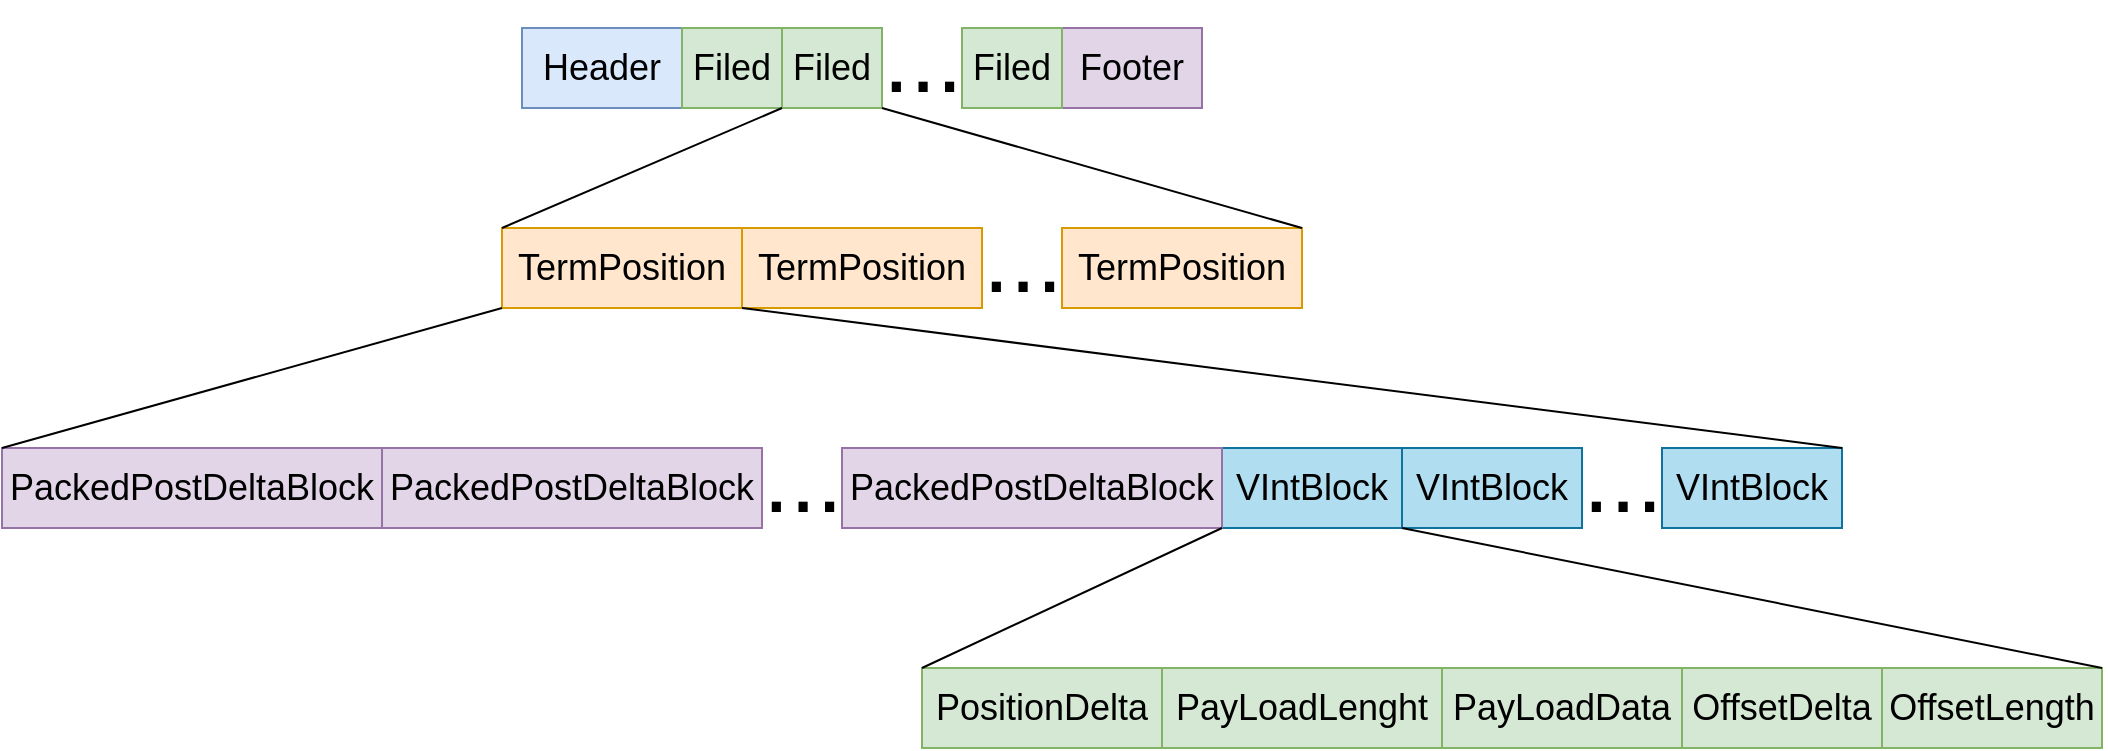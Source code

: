 <mxfile version="16.6.2" type="github">
  <diagram id="1g2GohRYGC0OzfPgCV-U" name="第 1 页">
    <mxGraphModel dx="3014" dy="802" grid="1" gridSize="10" guides="1" tooltips="1" connect="1" arrows="1" fold="1" page="1" pageScale="1" pageWidth="827" pageHeight="1169" math="0" shadow="0">
      <root>
        <mxCell id="0" />
        <mxCell id="1" parent="0" />
        <mxCell id="cVmoiE-ODb4Q5eIolgs3-2" value="&lt;font style=&quot;font-size: 18px&quot;&gt;TermPosition&lt;/font&gt;" style="rounded=0;whiteSpace=wrap;html=1;fillColor=#ffe6cc;strokeColor=#d79b00;" vertex="1" parent="1">
          <mxGeometry x="-1350" y="180" width="120" height="40" as="geometry" />
        </mxCell>
        <mxCell id="cVmoiE-ODb4Q5eIolgs3-7" value="&lt;font style=&quot;font-size: 48px&quot;&gt;...&lt;/font&gt;" style="text;html=1;align=center;verticalAlign=middle;resizable=0;points=[];autosize=1;strokeColor=none;fillColor=none;" vertex="1" parent="1">
          <mxGeometry x="-1120" y="180" width="60" height="30" as="geometry" />
        </mxCell>
        <mxCell id="cVmoiE-ODb4Q5eIolgs3-10" value="&lt;font style=&quot;font-size: 18px&quot;&gt;TermPosition&lt;/font&gt;" style="rounded=0;whiteSpace=wrap;html=1;fillColor=#ffe6cc;strokeColor=#d79b00;" vertex="1" parent="1">
          <mxGeometry x="-1230" y="180" width="120" height="40" as="geometry" />
        </mxCell>
        <mxCell id="cVmoiE-ODb4Q5eIolgs3-11" value="&lt;font style=&quot;font-size: 18px&quot;&gt;TermPosition&lt;/font&gt;" style="rounded=0;whiteSpace=wrap;html=1;fillColor=#ffe6cc;strokeColor=#d79b00;" vertex="1" parent="1">
          <mxGeometry x="-1070" y="180" width="120" height="40" as="geometry" />
        </mxCell>
        <mxCell id="cVmoiE-ODb4Q5eIolgs3-12" value="&lt;font style=&quot;font-size: 18px&quot;&gt;PackedPostDeltaBlock&lt;/font&gt;" style="rounded=0;whiteSpace=wrap;html=1;fillColor=#e1d5e7;strokeColor=#9673a6;" vertex="1" parent="1">
          <mxGeometry x="-1410" y="290" width="190" height="40" as="geometry" />
        </mxCell>
        <mxCell id="cVmoiE-ODb4Q5eIolgs3-13" value="&lt;font style=&quot;font-size: 18px&quot;&gt;VIntBlock&lt;/font&gt;" style="rounded=0;whiteSpace=wrap;html=1;fillColor=#b1ddf0;strokeColor=#10739e;" vertex="1" parent="1">
          <mxGeometry x="-990" y="290" width="90" height="40" as="geometry" />
        </mxCell>
        <mxCell id="cVmoiE-ODb4Q5eIolgs3-14" value="&lt;font style=&quot;font-size: 18px&quot;&gt;PackedPostDeltaBlock&lt;/font&gt;" style="rounded=0;whiteSpace=wrap;html=1;fillColor=#e1d5e7;strokeColor=#9673a6;" vertex="1" parent="1">
          <mxGeometry x="-1600" y="290" width="190" height="40" as="geometry" />
        </mxCell>
        <mxCell id="cVmoiE-ODb4Q5eIolgs3-15" value="&lt;font style=&quot;font-size: 48px&quot;&gt;...&lt;/font&gt;" style="text;html=1;align=center;verticalAlign=middle;resizable=0;points=[];autosize=1;strokeColor=none;fillColor=none;" vertex="1" parent="1">
          <mxGeometry x="-1230" y="290" width="60" height="30" as="geometry" />
        </mxCell>
        <mxCell id="cVmoiE-ODb4Q5eIolgs3-16" value="&lt;font style=&quot;font-size: 18px&quot;&gt;PackedPostDeltaBlock&lt;/font&gt;" style="rounded=0;whiteSpace=wrap;html=1;fillColor=#e1d5e7;strokeColor=#9673a6;" vertex="1" parent="1">
          <mxGeometry x="-1180" y="290" width="190" height="40" as="geometry" />
        </mxCell>
        <mxCell id="cVmoiE-ODb4Q5eIolgs3-17" value="&lt;font style=&quot;font-size: 18px&quot;&gt;VIntBlock&lt;/font&gt;" style="rounded=0;whiteSpace=wrap;html=1;fillColor=#b1ddf0;strokeColor=#10739e;" vertex="1" parent="1">
          <mxGeometry x="-900" y="290" width="90" height="40" as="geometry" />
        </mxCell>
        <mxCell id="cVmoiE-ODb4Q5eIolgs3-18" value="&lt;font style=&quot;font-size: 48px&quot;&gt;...&lt;/font&gt;" style="text;html=1;align=center;verticalAlign=middle;resizable=0;points=[];autosize=1;strokeColor=none;fillColor=none;" vertex="1" parent="1">
          <mxGeometry x="-820" y="290" width="60" height="30" as="geometry" />
        </mxCell>
        <mxCell id="cVmoiE-ODb4Q5eIolgs3-19" value="&lt;font style=&quot;font-size: 18px&quot;&gt;VIntBlock&lt;/font&gt;" style="rounded=0;whiteSpace=wrap;html=1;fillColor=#b1ddf0;strokeColor=#10739e;" vertex="1" parent="1">
          <mxGeometry x="-770" y="290" width="90" height="40" as="geometry" />
        </mxCell>
        <mxCell id="cVmoiE-ODb4Q5eIolgs3-20" value="&lt;font style=&quot;font-size: 18px&quot;&gt;PositionDelta&lt;/font&gt;" style="rounded=0;whiteSpace=wrap;html=1;fillColor=#d5e8d4;strokeColor=#82b366;" vertex="1" parent="1">
          <mxGeometry x="-1140" y="400" width="120" height="40" as="geometry" />
        </mxCell>
        <mxCell id="cVmoiE-ODb4Q5eIolgs3-21" value="&lt;font style=&quot;font-size: 18px&quot;&gt;PayLoadLenght&lt;/font&gt;" style="rounded=0;whiteSpace=wrap;html=1;fillColor=#d5e8d4;strokeColor=#82b366;" vertex="1" parent="1">
          <mxGeometry x="-1020" y="400" width="140" height="40" as="geometry" />
        </mxCell>
        <mxCell id="cVmoiE-ODb4Q5eIolgs3-22" value="&lt;font style=&quot;font-size: 18px&quot;&gt;PayLoadData&lt;/font&gt;" style="rounded=0;whiteSpace=wrap;html=1;fillColor=#d5e8d4;strokeColor=#82b366;" vertex="1" parent="1">
          <mxGeometry x="-880" y="400" width="120" height="40" as="geometry" />
        </mxCell>
        <mxCell id="cVmoiE-ODb4Q5eIolgs3-23" value="&lt;font style=&quot;font-size: 18px&quot;&gt;OffsetDelta&lt;/font&gt;" style="rounded=0;whiteSpace=wrap;html=1;fillColor=#d5e8d4;strokeColor=#82b366;" vertex="1" parent="1">
          <mxGeometry x="-760" y="400" width="100" height="40" as="geometry" />
        </mxCell>
        <mxCell id="cVmoiE-ODb4Q5eIolgs3-24" value="&lt;font style=&quot;font-size: 18px&quot;&gt;OffsetLength&lt;/font&gt;" style="rounded=0;whiteSpace=wrap;html=1;fillColor=#d5e8d4;strokeColor=#82b366;" vertex="1" parent="1">
          <mxGeometry x="-660" y="400" width="110" height="40" as="geometry" />
        </mxCell>
        <mxCell id="cVmoiE-ODb4Q5eIolgs3-25" value="" style="endArrow=none;html=1;rounded=0;entryX=0;entryY=1;entryDx=0;entryDy=0;entryPerimeter=0;exitX=0;exitY=0;exitDx=0;exitDy=0;" edge="1" parent="1" source="cVmoiE-ODb4Q5eIolgs3-14" target="cVmoiE-ODb4Q5eIolgs3-2">
          <mxGeometry width="50" height="50" relative="1" as="geometry">
            <mxPoint x="-1400" y="280" as="sourcePoint" />
            <mxPoint x="-1350" y="230" as="targetPoint" />
          </mxGeometry>
        </mxCell>
        <mxCell id="cVmoiE-ODb4Q5eIolgs3-26" value="" style="endArrow=none;html=1;rounded=0;entryX=1;entryY=1;entryDx=0;entryDy=0;exitX=1;exitY=0;exitDx=0;exitDy=0;" edge="1" parent="1" source="cVmoiE-ODb4Q5eIolgs3-19" target="cVmoiE-ODb4Q5eIolgs3-2">
          <mxGeometry width="50" height="50" relative="1" as="geometry">
            <mxPoint x="-1280" y="270" as="sourcePoint" />
            <mxPoint x="-1230" y="230" as="targetPoint" />
          </mxGeometry>
        </mxCell>
        <mxCell id="cVmoiE-ODb4Q5eIolgs3-27" value="" style="endArrow=none;html=1;rounded=0;exitX=0;exitY=0;exitDx=0;exitDy=0;entryX=0;entryY=1;entryDx=0;entryDy=0;" edge="1" parent="1" source="cVmoiE-ODb4Q5eIolgs3-20" target="cVmoiE-ODb4Q5eIolgs3-13">
          <mxGeometry width="50" height="50" relative="1" as="geometry">
            <mxPoint x="-1040" y="380" as="sourcePoint" />
            <mxPoint x="-990" y="340" as="targetPoint" />
          </mxGeometry>
        </mxCell>
        <mxCell id="cVmoiE-ODb4Q5eIolgs3-28" value="" style="endArrow=none;html=1;rounded=0;entryX=1;entryY=1;entryDx=0;entryDy=0;exitX=1;exitY=0;exitDx=0;exitDy=0;" edge="1" parent="1" source="cVmoiE-ODb4Q5eIolgs3-24" target="cVmoiE-ODb4Q5eIolgs3-13">
          <mxGeometry width="50" height="50" relative="1" as="geometry">
            <mxPoint x="-960" y="400" as="sourcePoint" />
            <mxPoint x="-910" y="350" as="targetPoint" />
          </mxGeometry>
        </mxCell>
        <mxCell id="cVmoiE-ODb4Q5eIolgs3-29" value="&lt;font style=&quot;font-size: 18px&quot;&gt;Header&lt;/font&gt;" style="rounded=0;whiteSpace=wrap;html=1;fillColor=#dae8fc;strokeColor=#6c8ebf;" vertex="1" parent="1">
          <mxGeometry x="-1340" y="80" width="80" height="40" as="geometry" />
        </mxCell>
        <mxCell id="cVmoiE-ODb4Q5eIolgs3-30" value="&lt;font style=&quot;font-size: 18px&quot;&gt;Footer&lt;/font&gt;" style="rounded=0;whiteSpace=wrap;html=1;fillColor=#e1d5e7;strokeColor=#9673a6;" vertex="1" parent="1">
          <mxGeometry x="-1070" y="80" width="70" height="40" as="geometry" />
        </mxCell>
        <mxCell id="cVmoiE-ODb4Q5eIolgs3-31" value="&lt;font style=&quot;font-size: 18px&quot;&gt;Filed&lt;/font&gt;" style="rounded=0;whiteSpace=wrap;html=1;fillColor=#d5e8d4;strokeColor=#82b366;" vertex="1" parent="1">
          <mxGeometry x="-1260" y="80" width="50" height="40" as="geometry" />
        </mxCell>
        <mxCell id="cVmoiE-ODb4Q5eIolgs3-32" value="&lt;font style=&quot;font-size: 18px&quot;&gt;Filed&lt;/font&gt;" style="rounded=0;whiteSpace=wrap;html=1;fillColor=#d5e8d4;strokeColor=#82b366;" vertex="1" parent="1">
          <mxGeometry x="-1210" y="80" width="50" height="40" as="geometry" />
        </mxCell>
        <mxCell id="cVmoiE-ODb4Q5eIolgs3-33" value="&lt;font style=&quot;font-size: 48px&quot;&gt;...&lt;/font&gt;" style="text;html=1;align=center;verticalAlign=middle;resizable=0;points=[];autosize=1;strokeColor=none;fillColor=none;" vertex="1" parent="1">
          <mxGeometry x="-1170" y="80" width="60" height="30" as="geometry" />
        </mxCell>
        <mxCell id="cVmoiE-ODb4Q5eIolgs3-34" value="&lt;font style=&quot;font-size: 18px&quot;&gt;Filed&lt;/font&gt;" style="rounded=0;whiteSpace=wrap;html=1;fillColor=#d5e8d4;strokeColor=#82b366;" vertex="1" parent="1">
          <mxGeometry x="-1120" y="80" width="50" height="40" as="geometry" />
        </mxCell>
        <mxCell id="cVmoiE-ODb4Q5eIolgs3-35" value="" style="endArrow=none;html=1;rounded=0;exitX=0;exitY=0;exitDx=0;exitDy=0;entryX=0;entryY=1;entryDx=0;entryDy=0;" edge="1" parent="1" source="cVmoiE-ODb4Q5eIolgs3-2" target="cVmoiE-ODb4Q5eIolgs3-32">
          <mxGeometry width="50" height="50" relative="1" as="geometry">
            <mxPoint x="-1260" y="170" as="sourcePoint" />
            <mxPoint x="-1210" y="120" as="targetPoint" />
          </mxGeometry>
        </mxCell>
        <mxCell id="cVmoiE-ODb4Q5eIolgs3-36" value="" style="endArrow=none;html=1;rounded=0;exitX=1;exitY=0;exitDx=0;exitDy=0;entryX=1;entryY=1;entryDx=0;entryDy=0;" edge="1" parent="1" source="cVmoiE-ODb4Q5eIolgs3-11" target="cVmoiE-ODb4Q5eIolgs3-32">
          <mxGeometry width="50" height="50" relative="1" as="geometry">
            <mxPoint x="-1210" y="170" as="sourcePoint" />
            <mxPoint x="-1160" y="120" as="targetPoint" />
          </mxGeometry>
        </mxCell>
      </root>
    </mxGraphModel>
  </diagram>
</mxfile>
